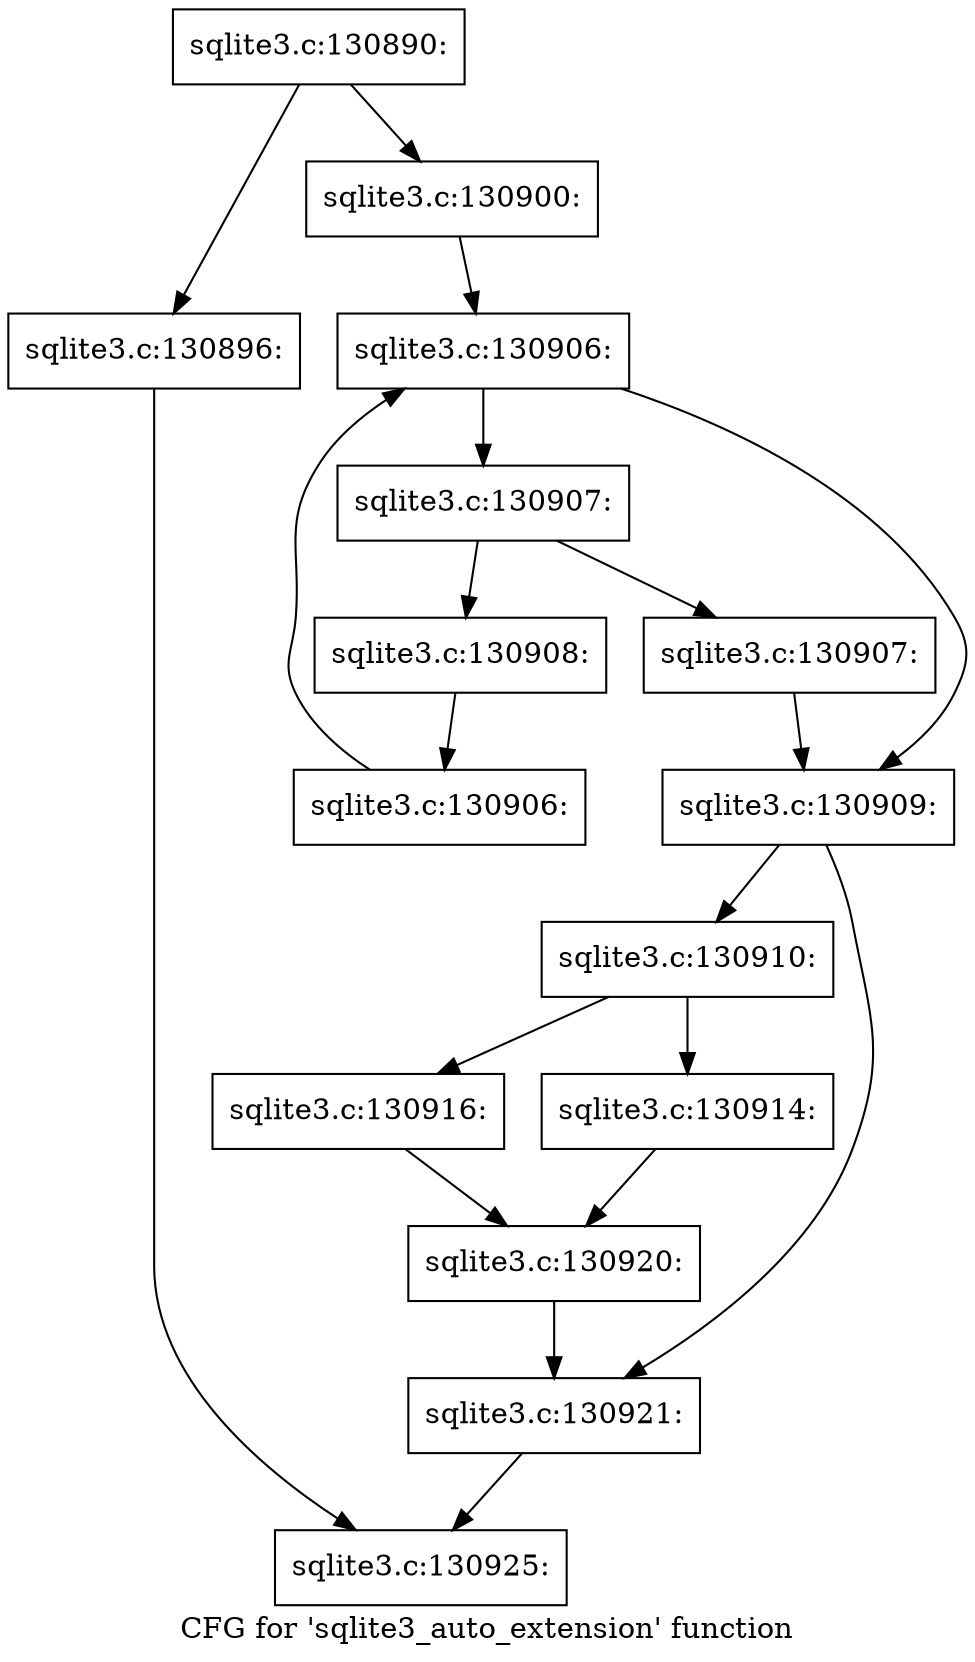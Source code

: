 digraph "CFG for 'sqlite3_auto_extension' function" {
	label="CFG for 'sqlite3_auto_extension' function";

	Node0x55c0f5428530 [shape=record,label="{sqlite3.c:130890:}"];
	Node0x55c0f5428530 -> Node0x55c0f5428e80;
	Node0x55c0f5428530 -> Node0x55c0f5b36ac0;
	Node0x55c0f5428e80 [shape=record,label="{sqlite3.c:130896:}"];
	Node0x55c0f5428e80 -> Node0x55c0f5428bd0;
	Node0x55c0f5b36ac0 [shape=record,label="{sqlite3.c:130900:}"];
	Node0x55c0f5b36ac0 -> Node0x55c0f5b379f0;
	Node0x55c0f5b379f0 [shape=record,label="{sqlite3.c:130906:}"];
	Node0x55c0f5b379f0 -> Node0x55c0f5b37c10;
	Node0x55c0f5b379f0 -> Node0x55c0f5b37840;
	Node0x55c0f5b37c10 [shape=record,label="{sqlite3.c:130907:}"];
	Node0x55c0f5b37c10 -> Node0x55c0f5337eb0;
	Node0x55c0f5b37c10 -> Node0x55c0f5b37e00;
	Node0x55c0f5337eb0 [shape=record,label="{sqlite3.c:130907:}"];
	Node0x55c0f5337eb0 -> Node0x55c0f5b37840;
	Node0x55c0f5b37e00 [shape=record,label="{sqlite3.c:130908:}"];
	Node0x55c0f5b37e00 -> Node0x55c0f5b37b80;
	Node0x55c0f5b37b80 [shape=record,label="{sqlite3.c:130906:}"];
	Node0x55c0f5b37b80 -> Node0x55c0f5b379f0;
	Node0x55c0f5b37840 [shape=record,label="{sqlite3.c:130909:}"];
	Node0x55c0f5b37840 -> Node0x55c0f5b37e50;
	Node0x55c0f5b37840 -> Node0x55c0f5439670;
	Node0x55c0f5b37e50 [shape=record,label="{sqlite3.c:130910:}"];
	Node0x55c0f5b37e50 -> Node0x55c0f53441e0;
	Node0x55c0f5b37e50 -> Node0x55c0f5344280;
	Node0x55c0f53441e0 [shape=record,label="{sqlite3.c:130914:}"];
	Node0x55c0f53441e0 -> Node0x55c0f5344230;
	Node0x55c0f5344280 [shape=record,label="{sqlite3.c:130916:}"];
	Node0x55c0f5344280 -> Node0x55c0f5344230;
	Node0x55c0f5344230 [shape=record,label="{sqlite3.c:130920:}"];
	Node0x55c0f5344230 -> Node0x55c0f5439670;
	Node0x55c0f5439670 [shape=record,label="{sqlite3.c:130921:}"];
	Node0x55c0f5439670 -> Node0x55c0f5428bd0;
	Node0x55c0f5428bd0 [shape=record,label="{sqlite3.c:130925:}"];
}

